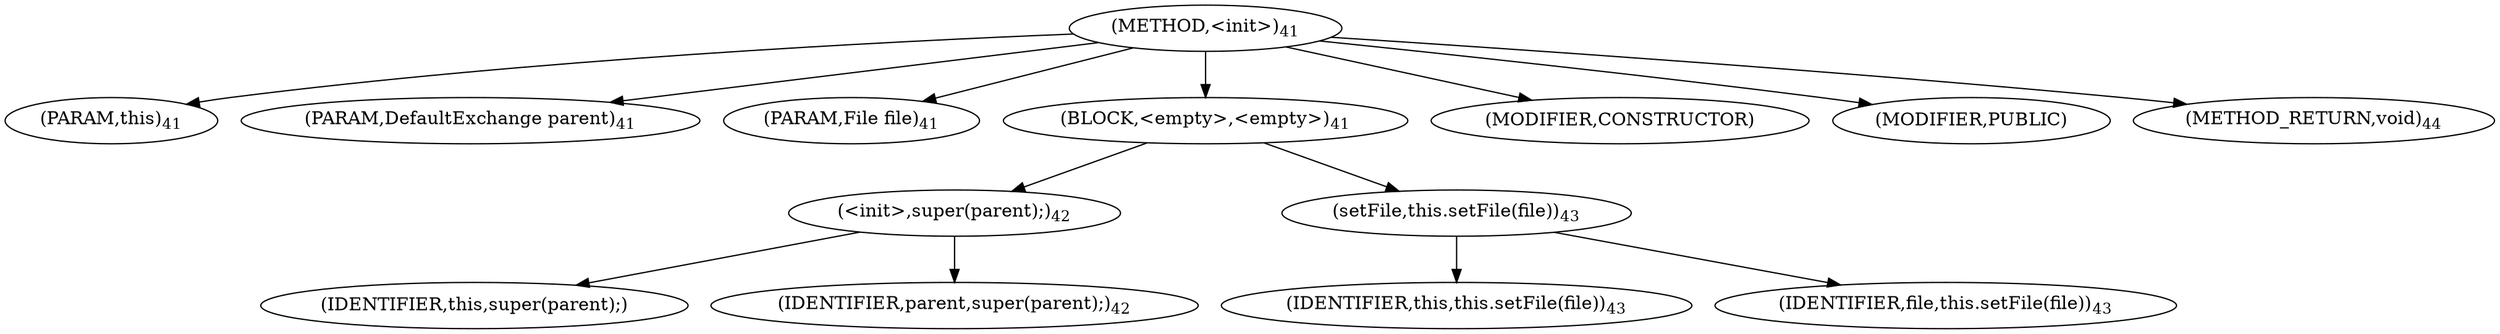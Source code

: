 digraph "&lt;init&gt;" {  
"47" [label = <(METHOD,&lt;init&gt;)<SUB>41</SUB>> ]
"7" [label = <(PARAM,this)<SUB>41</SUB>> ]
"48" [label = <(PARAM,DefaultExchange parent)<SUB>41</SUB>> ]
"49" [label = <(PARAM,File file)<SUB>41</SUB>> ]
"50" [label = <(BLOCK,&lt;empty&gt;,&lt;empty&gt;)<SUB>41</SUB>> ]
"51" [label = <(&lt;init&gt;,super(parent);)<SUB>42</SUB>> ]
"6" [label = <(IDENTIFIER,this,super(parent);)> ]
"52" [label = <(IDENTIFIER,parent,super(parent);)<SUB>42</SUB>> ]
"53" [label = <(setFile,this.setFile(file))<SUB>43</SUB>> ]
"8" [label = <(IDENTIFIER,this,this.setFile(file))<SUB>43</SUB>> ]
"54" [label = <(IDENTIFIER,file,this.setFile(file))<SUB>43</SUB>> ]
"55" [label = <(MODIFIER,CONSTRUCTOR)> ]
"56" [label = <(MODIFIER,PUBLIC)> ]
"57" [label = <(METHOD_RETURN,void)<SUB>44</SUB>> ]
  "47" -> "7" 
  "47" -> "48" 
  "47" -> "49" 
  "47" -> "50" 
  "47" -> "55" 
  "47" -> "56" 
  "47" -> "57" 
  "50" -> "51" 
  "50" -> "53" 
  "51" -> "6" 
  "51" -> "52" 
  "53" -> "8" 
  "53" -> "54" 
}

